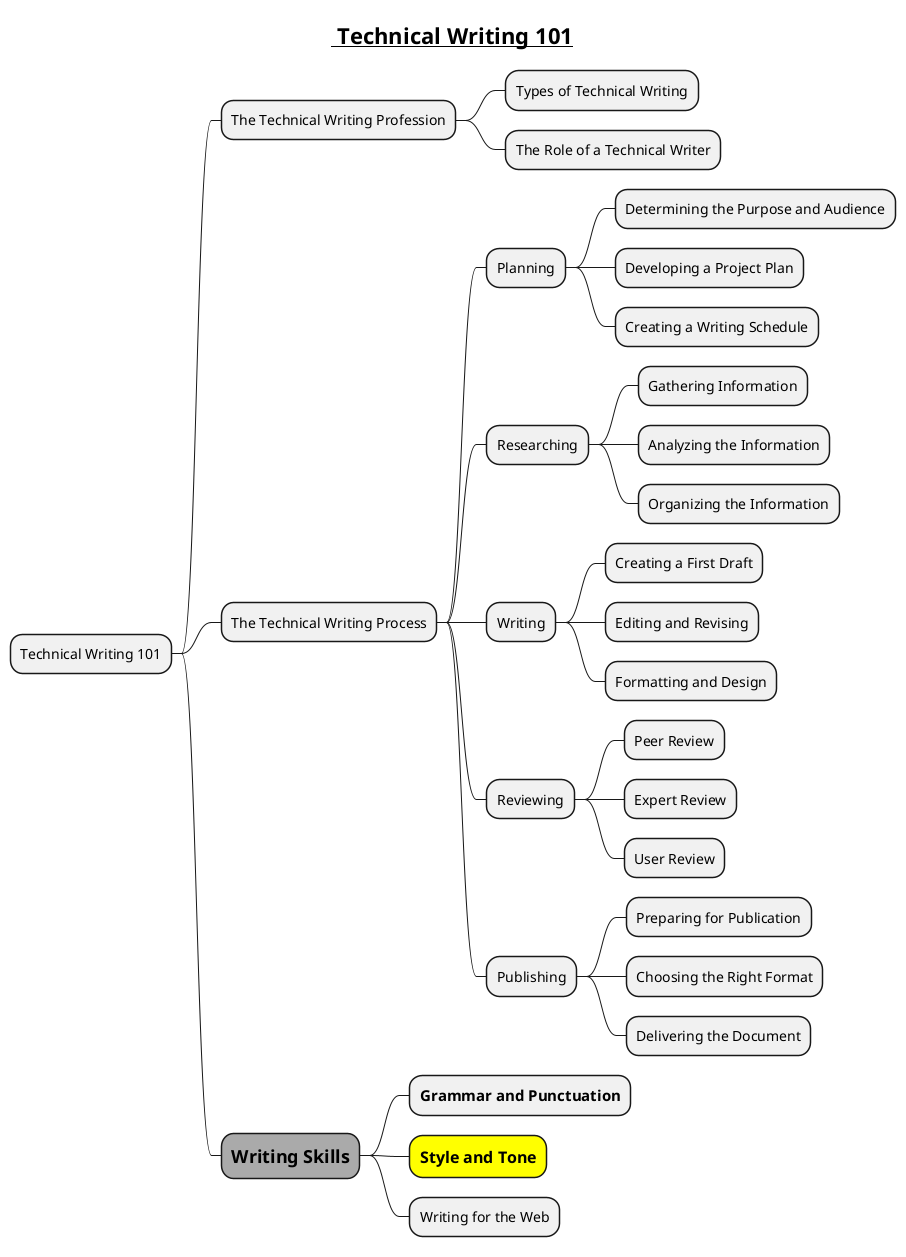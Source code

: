 @startmindmap
title = __ Technical Writing 101__

* Technical Writing 101
** The Technical Writing Profession
*** Types of Technical Writing
*** The Role of a Technical Writer
** The Technical Writing Process
*** Planning
**** Determining the Purpose and Audience
**** Developing a Project Plan
**** Creating a Writing Schedule
*** Researching
**** Gathering Information
**** Analyzing the Information
**** Organizing the Information
*** Writing
**** Creating a First Draft
**** Editing and Revising
**** Formatting and Design
*** Reviewing
**** Peer Review
**** Expert Review
**** User Review
*** Publishing
**** Preparing for Publication
**** Choosing the Right Format
**** Delivering the Document
**[#a] =Writing Skills
*** ===Grammar and Punctuation
***[#yellow] ==Style and Tone
*** Writing for the Web
@endmindmap
